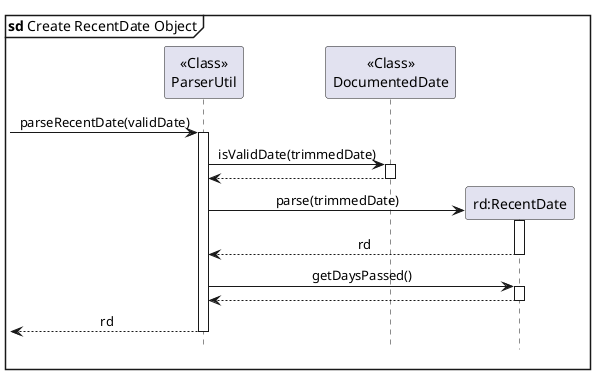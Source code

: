 @startuml
'https://plantuml.com/sequence-diagram

mainframe **sd** Create RecentDate Object
hide footbox

skinparam Sequence {
    MessageAlign center
    BoxFontSize 15
    BoxPadding 0
    BoxFontColor #FFFFFF
    FontName Arial
}
Participant "<<Class>>\nParserUtil" as util
Participant "<<Class>>\nDocumentedDate" as dd
Participant "rd:RecentDate" as rd


->util: parseRecentDate(validDate)
activate util

util -> dd: isValidDate(trimmedDate)
activate dd
dd --> util
deactivate dd

Create rd
util -> rd: parse(trimmedDate)
activate rd

rd --> util: rd
deactivate rd

util -> rd: getDaysPassed()
activate rd
rd --> util
deactivate rd

<--util: rd
deactivate util

@enduml
